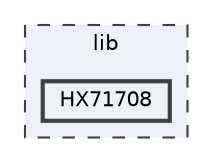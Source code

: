 digraph "lib/HX71708"
{
 // LATEX_PDF_SIZE
  bgcolor="transparent";
  edge [fontname=Helvetica,fontsize=10,labelfontname=Helvetica,labelfontsize=10];
  node [fontname=Helvetica,fontsize=10,shape=box,height=0.2,width=0.4];
  compound=true
  subgraph clusterdir_97aefd0d527b934f1d99a682da8fe6a9 {
    graph [ bgcolor="#edf0f7", pencolor="grey25", label="lib", fontname=Helvetica,fontsize=10 style="filled,dashed", URL="dir_97aefd0d527b934f1d99a682da8fe6a9.html",tooltip=""]
  dir_3b96f68b6b7acd472c0658d2dc9c3577 [label="HX71708", fillcolor="#edf0f7", color="grey25", style="filled,bold", URL="dir_3b96f68b6b7acd472c0658d2dc9c3577.html",tooltip=""];
  }
}
